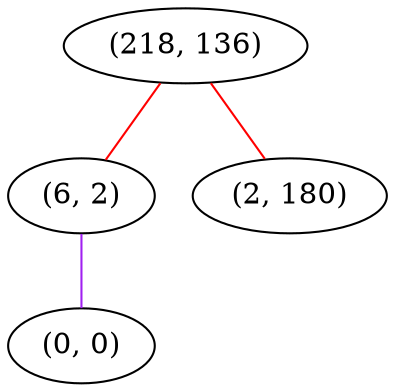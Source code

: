 graph "" {
"(218, 136)";
"(6, 2)";
"(2, 180)";
"(0, 0)";
"(218, 136)" -- "(6, 2)"  [color=red, key=0, weight=1];
"(218, 136)" -- "(2, 180)"  [color=red, key=0, weight=1];
"(6, 2)" -- "(0, 0)"  [color=purple, key=0, weight=4];
}

